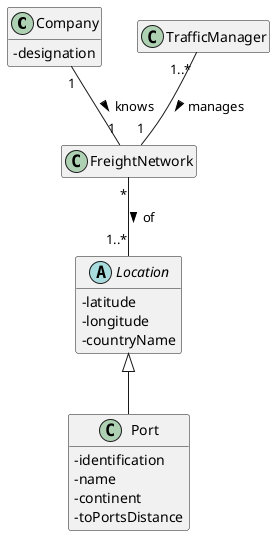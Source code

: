 @startuml
'https://plantuml.com/class-diagram

skinparam classAttributeIconSize 0
hide empty methods
hide empty attributes

class Company {
    -designation
}

class FreightNetwork {}

abstract class Location{
    -latitude
    -longitude
    -countryName
}

class Port {
    -identification
    -name
    -continent
    -toPortsDistance
}



class TrafficManager {}



/'Multiplicidade'/
Company "1" -- "1" FreightNetwork : knows >
Location <|-- Port
FreightNetwork "*" -- "1..*" Location : of >
/'Dúvidas'/
TrafficManager "1..*" -- "1" FreightNetwork : manages >

@enduml